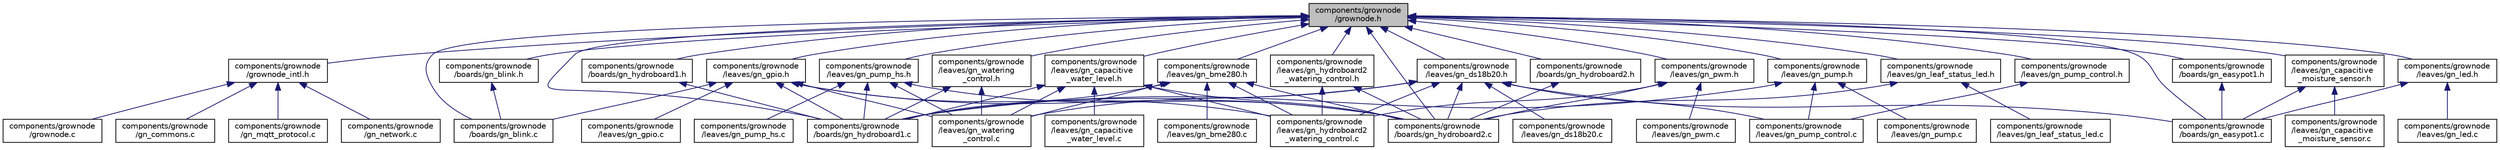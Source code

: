 digraph "components/grownode/grownode.h"
{
 // LATEX_PDF_SIZE
  edge [fontname="Helvetica",fontsize="10",labelfontname="Helvetica",labelfontsize="10"];
  node [fontname="Helvetica",fontsize="10",shape=record];
  Node1 [label="components/grownode\l/grownode.h",height=0.2,width=0.4,color="black", fillcolor="grey75", style="filled", fontcolor="black",tooltip=" "];
  Node1 -> Node2 [dir="back",color="midnightblue",fontsize="10",style="solid",fontname="Helvetica"];
  Node2 [label="components/grownode\l/grownode_intl.h",height=0.2,width=0.4,color="black", fillcolor="white", style="filled",URL="$grownode__intl_8h.html",tooltip=" "];
  Node2 -> Node3 [dir="back",color="midnightblue",fontsize="10",style="solid",fontname="Helvetica"];
  Node3 [label="components/grownode\l/gn_commons.c",height=0.2,width=0.4,color="black", fillcolor="white", style="filled",URL="$gn__commons_8c.html",tooltip=" "];
  Node2 -> Node4 [dir="back",color="midnightblue",fontsize="10",style="solid",fontname="Helvetica"];
  Node4 [label="components/grownode\l/gn_mqtt_protocol.c",height=0.2,width=0.4,color="black", fillcolor="white", style="filled",URL="$gn__mqtt__protocol_8c.html",tooltip=" "];
  Node2 -> Node5 [dir="back",color="midnightblue",fontsize="10",style="solid",fontname="Helvetica"];
  Node5 [label="components/grownode\l/gn_network.c",height=0.2,width=0.4,color="black", fillcolor="white", style="filled",URL="$gn__network_8c.html",tooltip=" "];
  Node2 -> Node6 [dir="back",color="midnightblue",fontsize="10",style="solid",fontname="Helvetica"];
  Node6 [label="components/grownode\l/grownode.c",height=0.2,width=0.4,color="black", fillcolor="white", style="filled",URL="$grownode_8c.html",tooltip=" "];
  Node1 -> Node7 [dir="back",color="midnightblue",fontsize="10",style="solid",fontname="Helvetica"];
  Node7 [label="components/grownode\l/boards/gn_blink.c",height=0.2,width=0.4,color="black", fillcolor="white", style="filled",URL="$gn__blink_8c.html",tooltip=" "];
  Node1 -> Node8 [dir="back",color="midnightblue",fontsize="10",style="solid",fontname="Helvetica"];
  Node8 [label="components/grownode\l/boards/gn_blink.h",height=0.2,width=0.4,color="black", fillcolor="white", style="filled",URL="$gn__blink_8h.html",tooltip=" "];
  Node8 -> Node7 [dir="back",color="midnightblue",fontsize="10",style="solid",fontname="Helvetica"];
  Node1 -> Node9 [dir="back",color="midnightblue",fontsize="10",style="solid",fontname="Helvetica"];
  Node9 [label="components/grownode\l/boards/gn_easypot1.c",height=0.2,width=0.4,color="black", fillcolor="white", style="filled",URL="$gn__easypot1_8c.html",tooltip=" "];
  Node1 -> Node10 [dir="back",color="midnightblue",fontsize="10",style="solid",fontname="Helvetica"];
  Node10 [label="components/grownode\l/boards/gn_easypot1.h",height=0.2,width=0.4,color="black", fillcolor="white", style="filled",URL="$gn__easypot1_8h.html",tooltip=" "];
  Node10 -> Node9 [dir="back",color="midnightblue",fontsize="10",style="solid",fontname="Helvetica"];
  Node1 -> Node11 [dir="back",color="midnightblue",fontsize="10",style="solid",fontname="Helvetica"];
  Node11 [label="components/grownode\l/boards/gn_hydroboard1.c",height=0.2,width=0.4,color="black", fillcolor="white", style="filled",URL="$gn__hydroboard1_8c.html",tooltip=" "];
  Node1 -> Node12 [dir="back",color="midnightblue",fontsize="10",style="solid",fontname="Helvetica"];
  Node12 [label="components/grownode\l/boards/gn_hydroboard1.h",height=0.2,width=0.4,color="black", fillcolor="white", style="filled",URL="$gn__hydroboard1_8h.html",tooltip=" "];
  Node12 -> Node11 [dir="back",color="midnightblue",fontsize="10",style="solid",fontname="Helvetica"];
  Node1 -> Node13 [dir="back",color="midnightblue",fontsize="10",style="solid",fontname="Helvetica"];
  Node13 [label="components/grownode\l/boards/gn_hydroboard2.c",height=0.2,width=0.4,color="black", fillcolor="white", style="filled",URL="$gn__hydroboard2_8c.html",tooltip=" "];
  Node1 -> Node14 [dir="back",color="midnightblue",fontsize="10",style="solid",fontname="Helvetica"];
  Node14 [label="components/grownode\l/boards/gn_hydroboard2.h",height=0.2,width=0.4,color="black", fillcolor="white", style="filled",URL="$gn__hydroboard2_8h.html",tooltip=" "];
  Node14 -> Node13 [dir="back",color="midnightblue",fontsize="10",style="solid",fontname="Helvetica"];
  Node1 -> Node15 [dir="back",color="midnightblue",fontsize="10",style="solid",fontname="Helvetica"];
  Node15 [label="components/grownode\l/leaves/gn_bme280.h",height=0.2,width=0.4,color="black", fillcolor="white", style="filled",URL="$gn__bme280_8h.html",tooltip=" "];
  Node15 -> Node11 [dir="back",color="midnightblue",fontsize="10",style="solid",fontname="Helvetica"];
  Node15 -> Node13 [dir="back",color="midnightblue",fontsize="10",style="solid",fontname="Helvetica"];
  Node15 -> Node16 [dir="back",color="midnightblue",fontsize="10",style="solid",fontname="Helvetica"];
  Node16 [label="components/grownode\l/leaves/gn_bme280.c",height=0.2,width=0.4,color="black", fillcolor="white", style="filled",URL="$gn__bme280_8c.html",tooltip=" "];
  Node15 -> Node17 [dir="back",color="midnightblue",fontsize="10",style="solid",fontname="Helvetica"];
  Node17 [label="components/grownode\l/leaves/gn_hydroboard2\l_watering_control.c",height=0.2,width=0.4,color="black", fillcolor="white", style="filled",URL="$gn__hydroboard2__watering__control_8c.html",tooltip=" "];
  Node15 -> Node18 [dir="back",color="midnightblue",fontsize="10",style="solid",fontname="Helvetica"];
  Node18 [label="components/grownode\l/leaves/gn_watering\l_control.c",height=0.2,width=0.4,color="black", fillcolor="white", style="filled",URL="$gn__watering__control_8c.html",tooltip=" "];
  Node1 -> Node19 [dir="back",color="midnightblue",fontsize="10",style="solid",fontname="Helvetica"];
  Node19 [label="components/grownode\l/leaves/gn_capacitive\l_moisture_sensor.h",height=0.2,width=0.4,color="black", fillcolor="white", style="filled",URL="$gn__capacitive__moisture__sensor_8h.html",tooltip=" "];
  Node19 -> Node9 [dir="back",color="midnightblue",fontsize="10",style="solid",fontname="Helvetica"];
  Node19 -> Node20 [dir="back",color="midnightblue",fontsize="10",style="solid",fontname="Helvetica"];
  Node20 [label="components/grownode\l/leaves/gn_capacitive\l_moisture_sensor.c",height=0.2,width=0.4,color="black", fillcolor="white", style="filled",URL="$gn__capacitive__moisture__sensor_8c.html",tooltip=" "];
  Node1 -> Node21 [dir="back",color="midnightblue",fontsize="10",style="solid",fontname="Helvetica"];
  Node21 [label="components/grownode\l/leaves/gn_capacitive\l_water_level.h",height=0.2,width=0.4,color="black", fillcolor="white", style="filled",URL="$gn__capacitive__water__level_8h.html",tooltip=" "];
  Node21 -> Node11 [dir="back",color="midnightblue",fontsize="10",style="solid",fontname="Helvetica"];
  Node21 -> Node13 [dir="back",color="midnightblue",fontsize="10",style="solid",fontname="Helvetica"];
  Node21 -> Node22 [dir="back",color="midnightblue",fontsize="10",style="solid",fontname="Helvetica"];
  Node22 [label="components/grownode\l/leaves/gn_capacitive\l_water_level.c",height=0.2,width=0.4,color="black", fillcolor="white", style="filled",URL="$gn__capacitive__water__level_8c.html",tooltip=" "];
  Node21 -> Node17 [dir="back",color="midnightblue",fontsize="10",style="solid",fontname="Helvetica"];
  Node21 -> Node18 [dir="back",color="midnightblue",fontsize="10",style="solid",fontname="Helvetica"];
  Node1 -> Node23 [dir="back",color="midnightblue",fontsize="10",style="solid",fontname="Helvetica"];
  Node23 [label="components/grownode\l/leaves/gn_ds18b20.h",height=0.2,width=0.4,color="black", fillcolor="white", style="filled",URL="$gn__ds18b20_8h.html",tooltip=" "];
  Node23 -> Node9 [dir="back",color="midnightblue",fontsize="10",style="solid",fontname="Helvetica"];
  Node23 -> Node11 [dir="back",color="midnightblue",fontsize="10",style="solid",fontname="Helvetica"];
  Node23 -> Node13 [dir="back",color="midnightblue",fontsize="10",style="solid",fontname="Helvetica"];
  Node23 -> Node24 [dir="back",color="midnightblue",fontsize="10",style="solid",fontname="Helvetica"];
  Node24 [label="components/grownode\l/leaves/gn_ds18b20.c",height=0.2,width=0.4,color="black", fillcolor="white", style="filled",URL="$gn__ds18b20_8c.html",tooltip=" "];
  Node23 -> Node17 [dir="back",color="midnightblue",fontsize="10",style="solid",fontname="Helvetica"];
  Node23 -> Node25 [dir="back",color="midnightblue",fontsize="10",style="solid",fontname="Helvetica"];
  Node25 [label="components/grownode\l/leaves/gn_pump_control.c",height=0.2,width=0.4,color="black", fillcolor="white", style="filled",URL="$gn__pump__control_8c.html",tooltip=" "];
  Node23 -> Node18 [dir="back",color="midnightblue",fontsize="10",style="solid",fontname="Helvetica"];
  Node1 -> Node26 [dir="back",color="midnightblue",fontsize="10",style="solid",fontname="Helvetica"];
  Node26 [label="components/grownode\l/leaves/gn_gpio.h",height=0.2,width=0.4,color="black", fillcolor="white", style="filled",URL="$gn__gpio_8h.html",tooltip=" "];
  Node26 -> Node7 [dir="back",color="midnightblue",fontsize="10",style="solid",fontname="Helvetica"];
  Node26 -> Node11 [dir="back",color="midnightblue",fontsize="10",style="solid",fontname="Helvetica"];
  Node26 -> Node13 [dir="back",color="midnightblue",fontsize="10",style="solid",fontname="Helvetica"];
  Node26 -> Node27 [dir="back",color="midnightblue",fontsize="10",style="solid",fontname="Helvetica"];
  Node27 [label="components/grownode\l/leaves/gn_gpio.c",height=0.2,width=0.4,color="black", fillcolor="white", style="filled",URL="$gn__gpio_8c.html",tooltip=" "];
  Node26 -> Node17 [dir="back",color="midnightblue",fontsize="10",style="solid",fontname="Helvetica"];
  Node26 -> Node18 [dir="back",color="midnightblue",fontsize="10",style="solid",fontname="Helvetica"];
  Node1 -> Node28 [dir="back",color="midnightblue",fontsize="10",style="solid",fontname="Helvetica"];
  Node28 [label="components/grownode\l/leaves/gn_hydroboard2\l_watering_control.h",height=0.2,width=0.4,color="black", fillcolor="white", style="filled",URL="$gn__hydroboard2__watering__control_8h.html",tooltip=" "];
  Node28 -> Node13 [dir="back",color="midnightblue",fontsize="10",style="solid",fontname="Helvetica"];
  Node28 -> Node17 [dir="back",color="midnightblue",fontsize="10",style="solid",fontname="Helvetica"];
  Node1 -> Node29 [dir="back",color="midnightblue",fontsize="10",style="solid",fontname="Helvetica"];
  Node29 [label="components/grownode\l/leaves/gn_leaf_status_led.h",height=0.2,width=0.4,color="black", fillcolor="white", style="filled",URL="$gn__leaf__status__led_8h.html",tooltip=" "];
  Node29 -> Node13 [dir="back",color="midnightblue",fontsize="10",style="solid",fontname="Helvetica"];
  Node29 -> Node30 [dir="back",color="midnightblue",fontsize="10",style="solid",fontname="Helvetica"];
  Node30 [label="components/grownode\l/leaves/gn_leaf_status_led.c",height=0.2,width=0.4,color="black", fillcolor="white", style="filled",URL="$gn__leaf__status__led_8c.html",tooltip=" "];
  Node1 -> Node31 [dir="back",color="midnightblue",fontsize="10",style="solid",fontname="Helvetica"];
  Node31 [label="components/grownode\l/leaves/gn_led.h",height=0.2,width=0.4,color="black", fillcolor="white", style="filled",URL="$gn__led_8h.html",tooltip=" "];
  Node31 -> Node9 [dir="back",color="midnightblue",fontsize="10",style="solid",fontname="Helvetica"];
  Node31 -> Node32 [dir="back",color="midnightblue",fontsize="10",style="solid",fontname="Helvetica"];
  Node32 [label="components/grownode\l/leaves/gn_led.c",height=0.2,width=0.4,color="black", fillcolor="white", style="filled",URL="$gn__led_8c.html",tooltip=" "];
  Node1 -> Node33 [dir="back",color="midnightblue",fontsize="10",style="solid",fontname="Helvetica"];
  Node33 [label="components/grownode\l/leaves/gn_pump.h",height=0.2,width=0.4,color="black", fillcolor="white", style="filled",URL="$gn__pump_8h.html",tooltip=" "];
  Node33 -> Node11 [dir="back",color="midnightblue",fontsize="10",style="solid",fontname="Helvetica"];
  Node33 -> Node34 [dir="back",color="midnightblue",fontsize="10",style="solid",fontname="Helvetica"];
  Node34 [label="components/grownode\l/leaves/gn_pump.c",height=0.2,width=0.4,color="black", fillcolor="white", style="filled",URL="$gn__pump_8c.html",tooltip=" "];
  Node33 -> Node25 [dir="back",color="midnightblue",fontsize="10",style="solid",fontname="Helvetica"];
  Node1 -> Node35 [dir="back",color="midnightblue",fontsize="10",style="solid",fontname="Helvetica"];
  Node35 [label="components/grownode\l/leaves/gn_pump_control.h",height=0.2,width=0.4,color="black", fillcolor="white", style="filled",URL="$gn__pump__control_8h.html",tooltip=" "];
  Node35 -> Node25 [dir="back",color="midnightblue",fontsize="10",style="solid",fontname="Helvetica"];
  Node1 -> Node36 [dir="back",color="midnightblue",fontsize="10",style="solid",fontname="Helvetica"];
  Node36 [label="components/grownode\l/leaves/gn_pump_hs.h",height=0.2,width=0.4,color="black", fillcolor="white", style="filled",URL="$gn__pump__hs_8h.html",tooltip=" "];
  Node36 -> Node11 [dir="back",color="midnightblue",fontsize="10",style="solid",fontname="Helvetica"];
  Node36 -> Node13 [dir="back",color="midnightblue",fontsize="10",style="solid",fontname="Helvetica"];
  Node36 -> Node37 [dir="back",color="midnightblue",fontsize="10",style="solid",fontname="Helvetica"];
  Node37 [label="components/grownode\l/leaves/gn_pump_hs.c",height=0.2,width=0.4,color="black", fillcolor="white", style="filled",URL="$gn__pump__hs_8c.html",tooltip=" "];
  Node36 -> Node18 [dir="back",color="midnightblue",fontsize="10",style="solid",fontname="Helvetica"];
  Node1 -> Node38 [dir="back",color="midnightblue",fontsize="10",style="solid",fontname="Helvetica"];
  Node38 [label="components/grownode\l/leaves/gn_pwm.h",height=0.2,width=0.4,color="black", fillcolor="white", style="filled",URL="$gn__pwm_8h.html",tooltip=" "];
  Node38 -> Node13 [dir="back",color="midnightblue",fontsize="10",style="solid",fontname="Helvetica"];
  Node38 -> Node17 [dir="back",color="midnightblue",fontsize="10",style="solid",fontname="Helvetica"];
  Node38 -> Node39 [dir="back",color="midnightblue",fontsize="10",style="solid",fontname="Helvetica"];
  Node39 [label="components/grownode\l/leaves/gn_pwm.c",height=0.2,width=0.4,color="black", fillcolor="white", style="filled",URL="$gn__pwm_8c.html",tooltip=" "];
  Node1 -> Node40 [dir="back",color="midnightblue",fontsize="10",style="solid",fontname="Helvetica"];
  Node40 [label="components/grownode\l/leaves/gn_watering\l_control.h",height=0.2,width=0.4,color="black", fillcolor="white", style="filled",URL="$gn__watering__control_8h.html",tooltip=" "];
  Node40 -> Node11 [dir="back",color="midnightblue",fontsize="10",style="solid",fontname="Helvetica"];
  Node40 -> Node18 [dir="back",color="midnightblue",fontsize="10",style="solid",fontname="Helvetica"];
}
